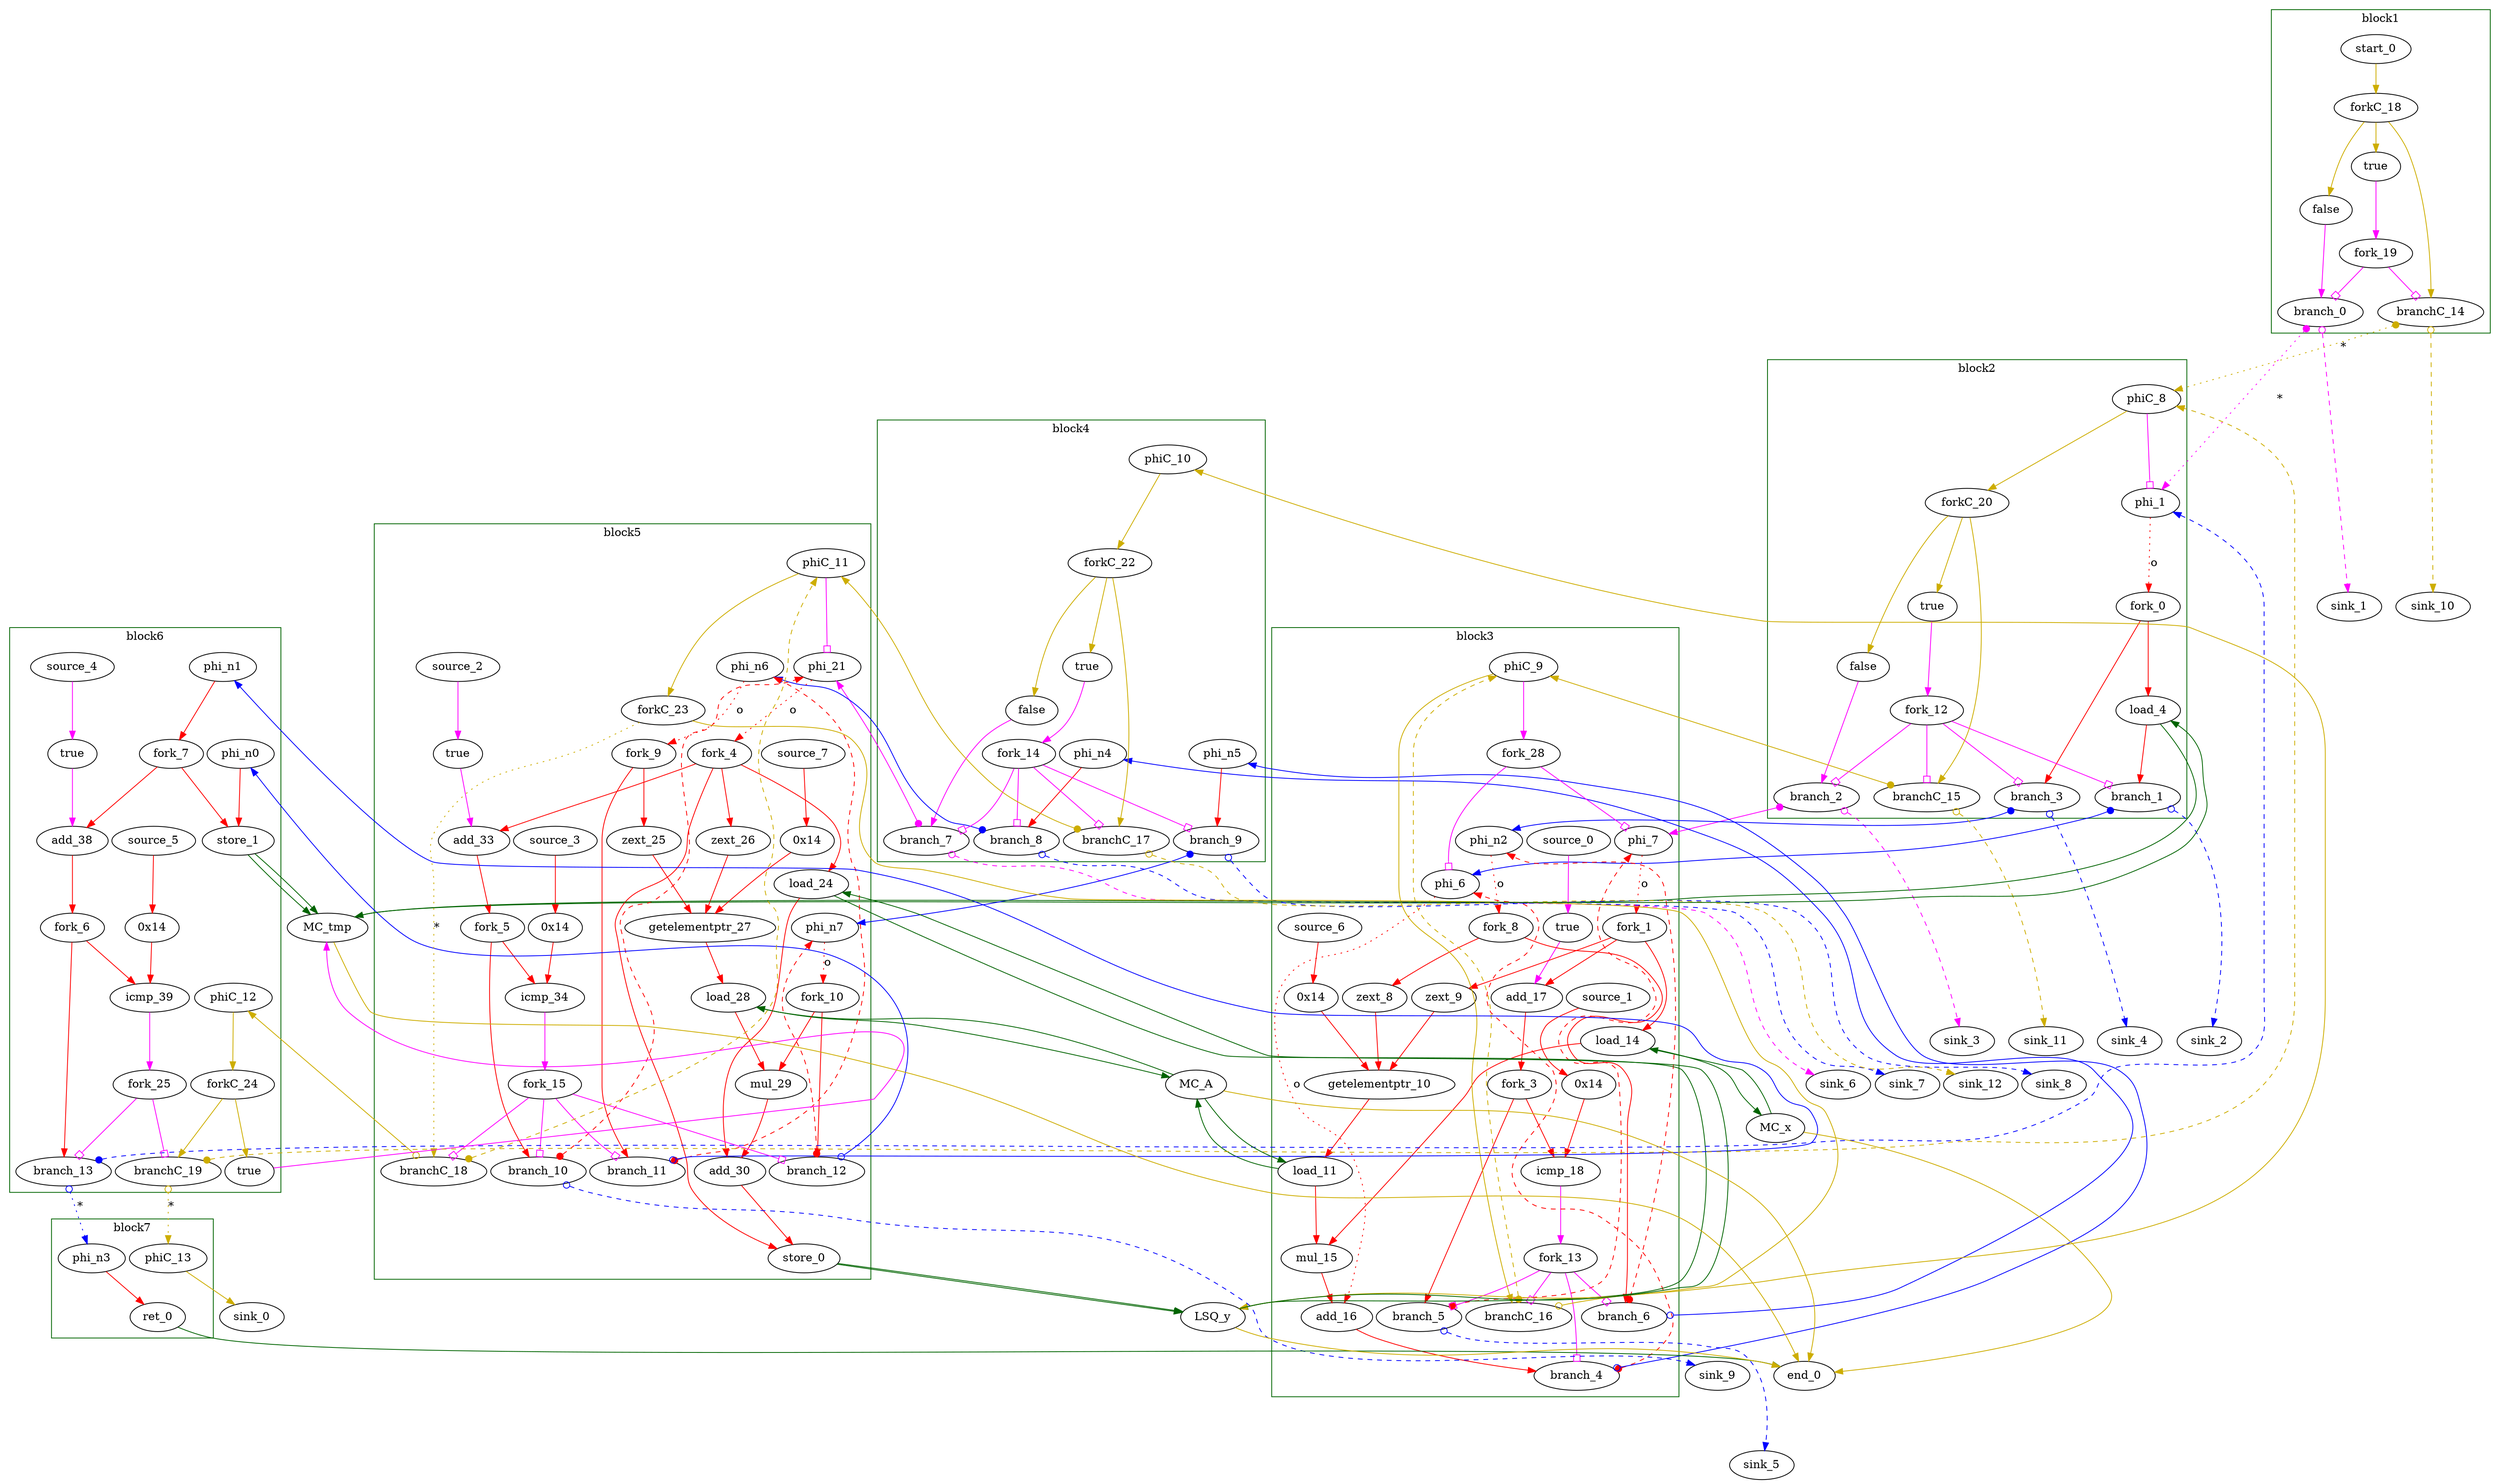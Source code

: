// Number of blocks: 126
// Number of channels: 183
Digraph G {

  // Blocks
subgraph cluster_1 {
color = "darkgreen"
label = "block1"
  brCst_block1 [type=Constant, in="in1:1", out="out1:1", bbID = 1, value="0x1", label=true,  shape=oval];
  cst_0 [type=Constant, in="in1:1", out="out1:1", bbID = 1, value="0x0", label=false,  shape=oval];
  branch_0 [type=Branch, in="in1:1 in2?:1", out="out1+:1 out2-:1", bbID = 1,  shape=oval];
  start_0 [type=Entry, in="in1:0", out="out1:0", bbID = 1,  shape=oval];
  forkC_18 [type=Fork, in="in1:0", out="out1:0 out2:0 out3:0", bbID = 1,  shape=oval];
  branchC_14 [type=Branch, in="in1:0 in2?:1", out="out1+:0 out2-:0", bbID = 1,  shape=oval];
  fork_19 [type=Fork, in="in1:1", out="out1:1 out2:1", bbID = 1,  shape=oval];
}
subgraph cluster_2 {
color = "darkgreen"
label = "block2"
  phi_1 [type=Mux, in="in1?:1 in2:5 in3:5", out="out1:5", delay=1.624, bbID = 2,  shape=oval];
  load_4 [type=Operator, in="in1:32 in2:5", out="out1:32 out2:5", op = "mc_load_op", delay=7.999, latency=2, bbID = 2, portID = 0, offset = 0,  shape=oval];
  brCst_block2 [type=Constant, in="in1:1", out="out1:1", bbID = 2, value="0x1", label=true,  shape=oval];
  cst_1 [type=Constant, in="in1:1", out="out1:1", bbID = 2, value="0x0", label=false,  shape=oval];
  fork_0 [type=Fork, in="in1:5", out="out1:5 out2:5", bbID = 2,  shape=oval];
  branch_1 [type=Branch, in="in1:32 in2?:1", out="out1+:32 out2-:32", bbID = 2,  shape=oval];
  branch_2 [type=Branch, in="in1:1 in2?:1", out="out1+:1 out2-:1", bbID = 2,  shape=oval];
  branch_3 [type=Branch, in="in1:5 in2?:1", out="out1+:5 out2-:5", bbID = 2,  shape=oval];
  fork_12 [type=Fork, in="in1:1", out="out1:1 out2:1 out3:1 out4:1", bbID = 2,  shape=oval];
  phiC_8 [type=CntrlMerge, in="in1:0 in2:0", out="out1:0 out2?:1", bbID = 2,  shape=oval];
  forkC_20 [type=Fork, in="in1:0", out="out1:0 out2:0 out3:0", bbID = 2,  shape=oval];
  branchC_15 [type=Branch, in="in1:0 in2?:1", out="out1+:0 out2-:0", bbID = 2,  shape=oval];
}
subgraph cluster_3 {
color = "darkgreen"
label = "block3"
  phi_6 [type=Mux, in="in1?:1 in2:32 in3:32", out="out1:32", delay=1.624, bbID = 3,  shape=oval];
  phi_7 [type=Mux, in="in1?:1 in2:5 in3:5", out="out1:5", delay=1.624, bbID = 3,  shape=oval];
  zext_8 [type=Operator, in="in1:5", out="out1:5", op = "zext_op", bbID = 3,  shape=oval];
  zext_9 [type=Operator, in="in1:5", out="out1:5", op = "zext_op", bbID = 3,  shape=oval];
  getelementptr_10 [type=Operator, in="in1:32 in2:32 in3:32", out="out1:32", op = "getelementptr_op", delay=8.328, constants=1, bbID = 3,  shape=oval];
  load_11 [type=Operator, in="in1:32 in2:32", out="out1:32 out2:32", op = "mc_load_op", delay=7.999, latency=2, bbID = 3, portID = 0, offset = 0,  shape=oval];
  load_14 [type=Operator, in="in1:32 in2:5", out="out1:32 out2:5", op = "mc_load_op", delay=7.999, latency=2, bbID = 3, portID = 0, offset = 0,  shape=oval];
  mul_15 [type=Operator, in="in1:32 in2:32", out="out1:32", op = "mul_op", latency=4, bbID = 3,  shape=oval];
  add_16 [type=Operator, in="in1:32 in2:32", out="out1:32", op = "add_op", delay=3.146, bbID = 3,  shape=oval];
  cst_2 [type=Constant, in="in1:1", out="out1:1", bbID = 3, value="0x1", label=true,  shape=oval];
  add_17 [type=Operator, in="in1:5 in2:5", out="out1:5", op = "add_op", delay=3.146, bbID = 3,  shape=oval];
  cst_3 [type=Constant, in="in1:5", out="out1:5", bbID = 3, value="0x14", label="0x14",  shape=oval];
  icmp_18 [type=Operator, in="in1:5 in2:5", out="out1:1", op = "icmp_ult_op", delay=3.439, bbID = 3,  shape=oval];
  cst_9 [type=Constant, in="in1:5", out="out1:5", bbID = 3, value="0x14", label="0x14",  shape=oval];
  phi_n2 [type=Merge, in="in1:5 in2:5", out="out1:5", delay=1.624, bbID = 3,  shape=oval];
  fork_1 [type=Fork, in="in1:5", out="out1:5 out2:5 out3:5", bbID = 3,  shape=oval];
  fork_3 [type=Fork, in="in1:5", out="out1:5 out2:5", bbID = 3,  shape=oval];
  fork_8 [type=Fork, in="in1:5", out="out1:5 out2:5", bbID = 3,  shape=oval];
  branch_4 [type=Branch, in="in1:32 in2?:1", out="out1+:32 out2-:32", bbID = 3,  shape=oval];
  branch_5 [type=Branch, in="in1:5 in2?:1", out="out1+:5 out2-:5", bbID = 3,  shape=oval];
  branch_6 [type=Branch, in="in1:5 in2?:1", out="out1+:5 out2-:5", bbID = 3,  shape=oval];
  fork_13 [type=Fork, in="in1:1", out="out1:1 out2:1 out3:1 out4:1", bbID = 3,  shape=oval];
  phiC_9 [type=CntrlMerge, in="in1:0 in2:0", out="out1:0 out2?:1", bbID = 3,  shape=oval];
  branchC_16 [type=Branch, in="in1:0 in2?:1", out="out1+:0 out2-:0", bbID = 3,  shape=oval];
  source_0 [type=Source, out="out1:1", bbID = 3,  shape=oval];
  source_1 [type=Source, out="out1:5", bbID = 3,  shape=oval];
  source_6 [type=Source, out="out1:5", bbID = 3,  shape=oval];
  fork_28 [type=Fork, in="in1:1", out="out1:1 out2:1", bbID = 3,  shape=oval];
}
subgraph cluster_4 {
color = "darkgreen"
label = "block4"
  brCst_block4 [type=Constant, in="in1:1", out="out1:1", bbID = 4, value="0x1", label=true,  shape=oval];
  cst_4 [type=Constant, in="in1:1", out="out1:1", bbID = 4, value="0x0", label=false,  shape=oval];
  phi_n4 [type=Merge, in="in1:5", out="out1:5", bbID = 4,  shape=oval];
  phi_n5 [type=Merge, in="in1:32", out="out1:32", bbID = 4,  shape=oval];
  branch_7 [type=Branch, in="in1:1 in2?:1", out="out1+:1 out2-:1", bbID = 4,  shape=oval];
  branch_8 [type=Branch, in="in1:5 in2?:1", out="out1+:5 out2-:5", bbID = 4,  shape=oval];
  branch_9 [type=Branch, in="in1:32 in2?:1", out="out1+:32 out2-:32", bbID = 4,  shape=oval];
  fork_14 [type=Fork, in="in1:1", out="out1:1 out2:1 out3:1 out4:1", bbID = 4,  shape=oval];
  phiC_10 [type=Merge, in="in1:0", out="out1:0", bbID = 4,  shape=oval];
  forkC_22 [type=Fork, in="in1:0", out="out1:0 out2:0 out3:0", bbID = 4,  shape=oval];
  branchC_17 [type=Branch, in="in1:0 in2?:1", out="out1+:0 out2-:0", bbID = 4,  shape=oval];
}
subgraph cluster_5 {
color = "darkgreen"
label = "block5"
  phi_21 [type=Mux, in="in1?:1 in2:5 in3:5", out="out1:5", delay=1.624, bbID = 5,  shape=oval];
  load_24 [type=Operator, in="in1:32 in2:5", out="out1:32 out2:5", op = "lsq_load_op", delay=7.999, latency=5, bbID = 5, portID = 0, offset = 0,  shape=oval];
  zext_25 [type=Operator, in="in1:5", out="out1:5", op = "zext_op", bbID = 5,  shape=oval];
  zext_26 [type=Operator, in="in1:5", out="out1:5", op = "zext_op", bbID = 5,  shape=oval];
  getelementptr_27 [type=Operator, in="in1:32 in2:32 in3:32", out="out1:32", op = "getelementptr_op", delay=8.328, constants=1, bbID = 5,  shape=oval];
  load_28 [type=Operator, in="in1:32 in2:32", out="out1:32 out2:32", op = "mc_load_op", delay=7.999, latency=2, bbID = 5, portID = 1, offset = 0,  shape=oval];
  mul_29 [type=Operator, in="in1:32 in2:32", out="out1:32", op = "mul_op", latency=4, bbID = 5,  shape=oval];
  add_30 [type=Operator, in="in1:32 in2:32", out="out1:32", op = "add_op", delay=3.146, bbID = 5,  shape=oval];
  store_0 [type=Operator, in="in1:32 in2:5", out="out1:32 out2:5", op = "lsq_store_op", delay=8.058, bbID = 5, portID = 0, offset = 0,  shape=oval];
  cst_5 [type=Constant, in="in1:1", out="out1:1", bbID = 5, value="0x1", label=true,  shape=oval];
  add_33 [type=Operator, in="in1:5 in2:5", out="out1:5", op = "add_op", delay=3.146, bbID = 5,  shape=oval];
  cst_6 [type=Constant, in="in1:5", out="out1:5", bbID = 5, value="0x14", label="0x14",  shape=oval];
  icmp_34 [type=Operator, in="in1:5 in2:5", out="out1:1", op = "icmp_ult_op", delay=3.439, bbID = 5,  shape=oval];
  cst_10 [type=Constant, in="in1:5", out="out1:5", bbID = 5, value="0x14", label="0x14",  shape=oval];
  phi_n6 [type=Merge, in="in1:5 in2:5", out="out1:5", delay=1.624, bbID = 5,  shape=oval];
  phi_n7 [type=Merge, in="in1:32 in2:32", out="out1:32", delay=1.624, bbID = 5,  shape=oval];
  fork_4 [type=Fork, in="in1:5", out="out1:5 out2:5 out3:5 out4:5", bbID = 5,  shape=oval];
  fork_5 [type=Fork, in="in1:5", out="out1:5 out2:5", bbID = 5,  shape=oval];
  fork_9 [type=Fork, in="in1:5", out="out1:5 out2:5", bbID = 5,  shape=oval];
  fork_10 [type=Fork, in="in1:32", out="out1:32 out2:32", bbID = 5,  shape=oval];
  branch_10 [type=Branch, in="in1:5 in2?:1", out="out1+:5 out2-:5", bbID = 5,  shape=oval];
  branch_11 [type=Branch, in="in1:5 in2?:1", out="out1+:5 out2-:5", bbID = 5,  shape=oval];
  branch_12 [type=Branch, in="in1:32 in2?:1", out="out1+:32 out2-:32", bbID = 5,  shape=oval];
  fork_15 [type=Fork, in="in1:1", out="out1:1 out2:1 out3:1 out4:1", bbID = 5,  shape=oval];
  phiC_11 [type=CntrlMerge, in="in1:0 in2:0", out="out1:0 out2?:1", bbID = 5,  shape=oval];
  forkC_23 [type=Fork, in="in1:0", out="out1:0 out2:0", bbID = 5,  shape=oval];
  branchC_18 [type=Branch, in="in1:0 in2?:1", out="out1+:0 out2-:0", bbID = 5,  shape=oval];
  source_2 [type=Source, out="out1:1", bbID = 5,  shape=oval];
  source_3 [type=Source, out="out1:5", bbID = 5,  shape=oval];
  source_7 [type=Source, out="out1:5", bbID = 5,  shape=oval];
}
subgraph cluster_6 {
color = "darkgreen"
label = "block6"
  store_1 [type=Operator, in="in1:32 in2:5", out="out1:32 out2:5", op = "mc_store_op", delay=8.058, bbID = 6, portID = 0, offset = 0,  shape=oval];
  cst_7 [type=Constant, in="in1:1", out="out1:1", bbID = 6, value="0x1", label=true,  shape=oval];
  add_38 [type=Operator, in="in1:5 in2:5", out="out1:5", op = "add_op", delay=3.146, bbID = 6,  shape=oval];
  cst_8 [type=Constant, in="in1:5", out="out1:5", bbID = 6, value="0x14", label="0x14",  shape=oval];
  icmp_39 [type=Operator, in="in1:5 in2:5", out="out1:1", op = "icmp_ult_op", delay=3.439, bbID = 6,  shape=oval];
  phi_n0 [type=Merge, in="in1:32", out="out1:32", bbID = 6,  shape=oval];
  phi_n1 [type=Merge, in="in1:5", out="out1:5", bbID = 6,  shape=oval];
  fork_6 [type=Fork, in="in1:5", out="out1:5 out2:5", bbID = 6,  shape=oval];
  fork_7 [type=Fork, in="in1:5", out="out1:5 out2:5", bbID = 6,  shape=oval];
  branch_13 [type=Branch, in="in1:5 in2?:1", out="out1+:5 out2-:5", bbID = 6,  shape=oval];
  cst_11 [type=Constant, in="in1:1", out="out1:1", bbID = 6, value="0x1", label=true,  shape=oval];
  phiC_12 [type=Merge, in="in1:0", out="out1:0", bbID = 6,  shape=oval];
  forkC_24 [type=Fork, in="in1:0", out="out1:0 out2:0", bbID = 6,  shape=oval];
  branchC_19 [type=Branch, in="in1:0 in2?:1", out="out1+:0 out2-:0", bbID = 6,  shape=oval];
  fork_25 [type=Fork, in="in1:1", out="out1:1 out2:1", bbID = 6,  shape=oval];
  source_4 [type=Source, out="out1:1", bbID = 6,  shape=oval];
  source_5 [type=Source, out="out1:5", bbID = 6,  shape=oval];
}
subgraph cluster_7 {
color = "darkgreen"
label = "block7"
  ret_0 [type=Operator, in="in1:5", out="out1:5", op = "ret_op", bbID = 7,  shape=oval];
  phi_n3 [type=Merge, in="in1:5", out="out1:5", bbID = 7,  shape=oval];
  phiC_13 [type=Merge, in="in1:0", out="out1:0", bbID = 7,  shape=oval];
}
  LSQ_y [type=LSQ, in="in1:0*c0 in2:5*l0a in3:5*s0a in4:32*s0d", out="out1:32*l0d out2:0*e", bbID = 0, memory = "y", bbcount = 1, ldcount = 1, stcount = 1, fifoDepth = 16, numLoads = "{1}", numStores = "{1}", loadOffsets = "{{0;0;0;0;0;0;0;0;0;0;0;0;0;0;0;0}}", storeOffsets = "{{1;0;0;0;0;0;0;0;0;0;0;0;0;0;0;0}}", loadPorts = "{{0;0;0;0;0;0;0;0;0;0;0;0;0;0;0;0}}", storePorts = "{{0;0;0;0;0;0;0;0;0;0;0;0;0;0;0;0}}", ];
  MC_tmp [type=MC, in="in1:32*c0 in2:5*l0a in3:5*s0a in4:32*s0d", out="out1:32*l0d out2:0*e", bbID = 0, memory = "tmp", bbcount = 1, ldcount = 1, stcount = 1, ];
  MC_A [type=MC, in="in1:32*l0a in2:32*l1a", out="out1:32*l0d out2:32*l1d out3:0*e", bbID = 0, memory = "A", bbcount = 0, ldcount = 2, stcount = 0, ];
  MC_x [type=MC, in="in1:5*l0a", out="out1:32*l0d out2:0*e", bbID = 0, memory = "x", bbcount = 0, ldcount = 1, stcount = 0, ];
  end_0 [type=Exit, in="in1:0*e in2:0*e in3:0*e in4:0*e in5:5", out="out1:5", bbID = 0,  shape=oval];
  sink_0 [type=Sink, in="in1:0", bbID = 0,  shape=oval];
  sink_1 [type=Sink, in="in1:1", bbID = 0,  shape=oval];
  sink_2 [type=Sink, in="in1:32", bbID = 0,  shape=oval];
  sink_3 [type=Sink, in="in1:1", bbID = 0,  shape=oval];
  sink_4 [type=Sink, in="in1:5", bbID = 0,  shape=oval];
  sink_5 [type=Sink, in="in1:5", bbID = 0,  shape=oval];
  sink_6 [type=Sink, in="in1:1", bbID = 0,  shape=oval];
  sink_7 [type=Sink, in="in1:5", bbID = 0,  shape=oval];
  sink_8 [type=Sink, in="in1:32", bbID = 0,  shape=oval];
  sink_9 [type=Sink, in="in1:5", bbID = 0,  shape=oval];
  sink_10 [type=Sink, in="in1:0", bbID = 0,  shape=oval];
  sink_11 [type=Sink, in="in1:0", bbID = 0,  shape=oval];
  sink_12 [type=Sink, in="in1:0", bbID = 0,  shape=oval];

  // Channels
  brCst_block1 -> fork_19 [from=out1, to=in1, arrowhead=normal, color=magenta];
  cst_0 -> branch_0 [from=out1, to=in1, arrowhead=normal, color=magenta];
  phi_1 -> fork_0 [from=out1, to=in1, arrowhead=normal, color=red, slots=1, style=dotted, label="o", transparent=true];
  load_4 -> branch_1 [from=out1, to=in1, arrowhead=normal, color=red];
  load_4 -> MC_tmp [from=out2, to=in2, arrowhead=normal, color=darkgreen];
  brCst_block2 -> fork_12 [from=out1, to=in1, arrowhead=normal, color=magenta];
  phi_6 -> add_16 [from=out1, to=in1, arrowhead=normal, color=red, slots=1, style=dotted, label="o", transparent=true];
  cst_1 -> branch_2 [from=out1, to=in1, arrowhead=normal, color=magenta];
  phi_7 -> fork_1 [from=out1, to=in1, arrowhead=normal, color=red, slots=1, style=dotted, label="o", transparent=true];
  zext_8 -> getelementptr_10 [from=out1, to=in1, arrowhead=normal, color=red];
  zext_9 -> getelementptr_10 [from=out1, to=in2, arrowhead=normal, color=red];
  getelementptr_10 -> load_11 [from=out1, to=in2, arrowhead=normal, color=red];
  load_11 -> mul_15 [from=out1, to=in1, arrowhead=normal, color=red];
  load_11 -> MC_A [from=out2, to=in1, arrowhead=normal, color=darkgreen];
  load_14 -> mul_15 [from=out1, to=in2, arrowhead=normal, color=red];
  load_14 -> MC_x [from=out2, to=in1, arrowhead=normal, color=darkgreen];
  mul_15 -> add_16 [from=out1, to=in2, arrowhead=normal, color=red];
  add_16 -> branch_4 [from=out1, to=in1, arrowhead=normal, color=red];
  cst_2 -> add_17 [from=out1, to=in2, arrowhead=normal, color=magenta];
  add_17 -> fork_3 [from=out1, to=in1, arrowhead=normal, color=red];
  cst_3 -> icmp_18 [from=out1, to=in2, arrowhead=normal, color=red];
  icmp_18 -> fork_13 [from=out1, to=in1, arrowhead=normal, color=magenta];
  brCst_block4 -> fork_14 [from=out1, to=in1, arrowhead=normal, color=magenta];
  cst_4 -> branch_7 [from=out1, to=in1, arrowhead=normal, color=magenta];
  phi_21 -> fork_4 [from=out1, to=in1, arrowhead=normal, color=red, slots=1, style=dotted, label="o", transparent=true];
  load_24 -> add_30 [from=out1, to=in1, arrowhead=normal, color=red];
  load_24 -> LSQ_y [from=out2, to=in2, arrowhead=normal, color=darkgreen];
  zext_25 -> getelementptr_27 [from=out1, to=in1, arrowhead=normal, color=red];
  zext_26 -> getelementptr_27 [from=out1, to=in2, arrowhead=normal, color=red];
  getelementptr_27 -> load_28 [from=out1, to=in2, arrowhead=normal, color=red];
  load_28 -> mul_29 [from=out1, to=in1, arrowhead=normal, color=red];
  load_28 -> MC_A [from=out2, to=in2, arrowhead=normal, color=darkgreen];
  mul_29 -> add_30 [from=out1, to=in2, arrowhead=normal, color=red];
  add_30 -> store_0 [from=out1, to=in1, arrowhead=normal, color=red];
  store_0 -> LSQ_y [from=out2, to=in3, arrowhead=normal, color=darkgreen];
  store_0 -> LSQ_y [from=out1, to=in4, arrowhead=normal, color=darkgreen];
  cst_5 -> add_33 [from=out1, to=in2, arrowhead=normal, color=magenta];
  add_33 -> fork_5 [from=out1, to=in1, arrowhead=normal, color=red];
  cst_6 -> icmp_34 [from=out1, to=in2, arrowhead=normal, color=red];
  icmp_34 -> fork_15 [from=out1, to=in1, arrowhead=normal, color=magenta];
  store_1 -> MC_tmp [from=out2, to=in3, arrowhead=normal, color=darkgreen];
  store_1 -> MC_tmp [from=out1, to=in4, arrowhead=normal, color=darkgreen];
  cst_7 -> add_38 [from=out1, to=in2, arrowhead=normal, color=magenta];
  add_38 -> fork_6 [from=out1, to=in1, arrowhead=normal, color=red];
  cst_8 -> icmp_39 [from=out1, to=in2, arrowhead=normal, color=red];
  icmp_39 -> fork_25 [from=out1, to=in1, arrowhead=normal, color=magenta];
  ret_0 -> end_0 [from=out1, to=in5, arrowhead=normal, color=darkgreen];
  cst_9 -> getelementptr_10 [from=out1, to=in3, arrowhead=normal, color=red];
  cst_10 -> getelementptr_27 [from=out1, to=in3, arrowhead=normal, color=red];
  phi_n0 -> store_1 [from=out1, to=in1, arrowhead=normal, color=red];
  phi_n1 -> fork_7 [from=out1, to=in1, arrowhead=normal, color=red];
  phi_n2 -> fork_8 [from=out1, to=in1, arrowhead=normal, color=red, slots=1, style=dotted, label="o", transparent=true];
  phi_n3 -> ret_0 [from=out1, to=in1, arrowhead=normal, color=red];
  phi_n4 -> branch_8 [from=out1, to=in1, arrowhead=normal, color=red];
  phi_n5 -> branch_9 [from=out1, to=in1, arrowhead=normal, color=red];
  phi_n6 -> fork_9 [from=out1, to=in1, arrowhead=normal, color=red, slots=1, style=dotted, label="o", transparent=true];
  phi_n7 -> fork_10 [from=out1, to=in1, arrowhead=normal, color=red, slots=1, style=dotted, label="o", transparent=true];
  fork_0 -> load_4 [from=out1, to=in2, arrowhead=normal, color=red];
  fork_0 -> branch_3 [from=out2, to=in1, arrowhead=normal, color=red];
  fork_1 -> zext_9 [from=out1, to=in1, arrowhead=normal, color=red];
  fork_1 -> load_14 [from=out3, to=in2, arrowhead=normal, color=red];
  fork_1 -> add_17 [from=out2, to=in1, arrowhead=normal, color=red];
  fork_3 -> icmp_18 [from=out1, to=in1, arrowhead=normal, color=red];
  fork_3 -> branch_5 [from=out2, to=in1, arrowhead=normal, color=red];
  fork_4 -> load_24 [from=out3, to=in2, arrowhead=normal, color=red];
  fork_4 -> zext_26 [from=out1, to=in1, arrowhead=normal, color=red];
  fork_4 -> store_0 [from=out4, to=in2, arrowhead=normal, color=red];
  fork_4 -> add_33 [from=out2, to=in1, arrowhead=normal, color=red];
  fork_5 -> icmp_34 [from=out1, to=in1, arrowhead=normal, color=red];
  fork_5 -> branch_10 [from=out2, to=in1, arrowhead=normal, color=red];
  fork_6 -> icmp_39 [from=out1, to=in1, arrowhead=normal, color=red];
  fork_6 -> branch_13 [from=out2, to=in1, arrowhead=normal, color=red];
  fork_7 -> store_1 [from=out1, to=in2, arrowhead=normal, color=red];
  fork_7 -> add_38 [from=out2, to=in1, arrowhead=normal, color=red];
  fork_8 -> zext_8 [from=out1, to=in1, arrowhead=normal, color=red];
  fork_8 -> branch_6 [from=out2, to=in1, arrowhead=normal, color=red];
  fork_9 -> zext_25 [from=out1, to=in1, arrowhead=normal, color=red];
  fork_9 -> branch_11 [from=out2, to=in1, arrowhead=normal, color=red];
  fork_10 -> mul_29 [from=out1, to=in2, arrowhead=normal, color=red];
  fork_10 -> branch_12 [from=out2, to=in1, arrowhead=normal, color=red];
  branch_0 -> phi_1 [from=out1, to=in2, dir=both, arrowtail=dot, arrowhead=normal, color=magenta, slots=1, style=dotted, label="*", transparent=false];
  branch_0 -> sink_1 [from=out2, to=in1, dir=both, arrowtail=odot, arrowhead=normal, color=magenta, style=dashed, minlen = 3];
  branch_1 -> phi_6 [from=out1, to=in2, dir=both, arrowtail=dot, arrowhead=normal, color=blue];
  branch_1 -> sink_2 [from=out2, to=in1, dir=both, arrowtail=odot, arrowhead=normal, color=blue, style=dashed, minlen = 3];
  branch_2 -> phi_7 [from=out1, to=in2, dir=both, arrowtail=dot, arrowhead=normal, color=magenta];
  branch_2 -> sink_3 [from=out2, to=in1, dir=both, arrowtail=odot, arrowhead=normal, color=magenta, style=dashed, minlen = 3];
  branch_3 -> phi_n2 [from=out1, to=in1, dir=both, arrowtail=dot, arrowhead=normal, color=blue];
  branch_3 -> sink_4 [from=out2, to=in1, dir=both, arrowtail=odot, arrowhead=normal, color=blue, style=dashed, minlen = 3];
  fork_12 -> branch_1 [from=out3, to=in2, arrowhead=obox, color=magenta];
  fork_12 -> branch_2 [from=out2, to=in2, arrowhead=obox, color=magenta];
  fork_12 -> branch_3 [from=out1, to=in2, arrowhead=obox, color=magenta];
  fork_12 -> branchC_15 [from=out4, to=in2, arrowhead=obox, color=magenta];
  branch_4 -> phi_6 [from=out1, to=in3, dir=both, arrowtail=dot, arrowhead=normal, color=red, constraint=false, style=dashed, minlen = 3];
  branch_4 -> phi_n5 [from=out2, to=in1, dir=both, arrowtail=odot, arrowhead=normal, color=blue];
  branch_5 -> phi_7 [from=out1, to=in3, dir=both, arrowtail=dot, arrowhead=normal, color=red, constraint=false, style=dashed, minlen = 3];
  branch_5 -> sink_5 [from=out2, to=in1, dir=both, arrowtail=odot, arrowhead=normal, color=blue, style=dashed, minlen = 3];
  branch_6 -> phi_n2 [from=out1, to=in2, dir=both, arrowtail=dot, arrowhead=normal, color=red, constraint=false, style=dashed, minlen = 3];
  branch_6 -> phi_n4 [from=out2, to=in1, dir=both, arrowtail=odot, arrowhead=normal, color=blue];
  fork_13 -> branch_4 [from=out3, to=in2, arrowhead=obox, color=magenta];
  fork_13 -> branch_5 [from=out2, to=in2, arrowhead=obox, color=magenta];
  fork_13 -> branch_6 [from=out1, to=in2, arrowhead=obox, color=magenta];
  fork_13 -> branchC_16 [from=out4, to=in2, arrowhead=obox, color=magenta];
  branch_7 -> phi_21 [from=out1, to=in2, dir=both, arrowtail=dot, arrowhead=normal, color=magenta];
  branch_7 -> sink_6 [from=out2, to=in1, dir=both, arrowtail=odot, arrowhead=normal, color=magenta, style=dashed, minlen = 3];
  branch_8 -> phi_n6 [from=out1, to=in1, dir=both, arrowtail=dot, arrowhead=normal, color=blue];
  branch_8 -> sink_7 [from=out2, to=in1, dir=both, arrowtail=odot, arrowhead=normal, color=blue, style=dashed, minlen = 3];
  branch_9 -> phi_n7 [from=out1, to=in1, dir=both, arrowtail=dot, arrowhead=normal, color=blue];
  branch_9 -> sink_8 [from=out2, to=in1, dir=both, arrowtail=odot, arrowhead=normal, color=blue, style=dashed, minlen = 3];
  fork_14 -> branch_7 [from=out3, to=in2, arrowhead=obox, color=magenta];
  fork_14 -> branch_8 [from=out2, to=in2, arrowhead=obox, color=magenta];
  fork_14 -> branch_9 [from=out1, to=in2, arrowhead=obox, color=magenta];
  fork_14 -> branchC_17 [from=out4, to=in2, arrowhead=obox, color=magenta];
  branch_10 -> phi_21 [from=out1, to=in3, dir=both, arrowtail=dot, arrowhead=normal, color=red, constraint=false, style=dashed, minlen = 3];
  branch_10 -> sink_9 [from=out2, to=in1, dir=both, arrowtail=odot, arrowhead=normal, color=blue, style=dashed, minlen = 3];
  branch_11 -> phi_n1 [from=out2, to=in1, dir=both, arrowtail=odot, arrowhead=normal, color=blue];
  branch_11 -> phi_n6 [from=out1, to=in2, dir=both, arrowtail=dot, arrowhead=normal, color=red, constraint=false, style=dashed, minlen = 3];
  branch_12 -> phi_n0 [from=out2, to=in1, dir=both, arrowtail=odot, arrowhead=normal, color=blue];
  branch_12 -> phi_n7 [from=out1, to=in2, dir=both, arrowtail=dot, arrowhead=normal, color=red, constraint=false, style=dashed, minlen = 3];
  fork_15 -> branch_10 [from=out3, to=in2, arrowhead=obox, color=magenta];
  fork_15 -> branch_11 [from=out2, to=in2, arrowhead=obox, color=magenta];
  fork_15 -> branch_12 [from=out1, to=in2, arrowhead=obox, color=magenta];
  fork_15 -> branchC_18 [from=out4, to=in2, arrowhead=obox, color=magenta];
  branch_13 -> phi_1 [from=out1, to=in3, dir=both, arrowtail=dot, arrowhead=normal, color=blue, style=dashed, minlen = 3];
  branch_13 -> phi_n3 [from=out2, to=in1, dir=both, arrowtail=odot, arrowhead=normal, color=blue, slots=1, style=dotted, label="*", transparent=false];
  LSQ_y -> load_24 [from=out1, to=in1, arrowhead=normal, color=darkgreen];
  LSQ_y -> end_0 [from=out2, to=in1, arrowhead=normal, color=gold3];
  MC_tmp -> load_4 [from=out1, to=in1, arrowhead=normal, color=darkgreen];
  MC_tmp -> end_0 [from=out2, to=in2, arrowhead=normal, color=gold3];
  MC_A -> load_11 [from=out1, to=in1, arrowhead=normal, color=darkgreen];
  MC_A -> load_28 [from=out2, to=in1, arrowhead=normal, color=darkgreen];
  MC_A -> end_0 [from=out3, to=in3, arrowhead=normal, color=gold3];
  MC_x -> load_14 [from=out1, to=in1, arrowhead=normal, color=darkgreen];
  MC_x -> end_0 [from=out2, to=in4, arrowhead=normal, color=gold3];
  cst_11 -> MC_tmp [from=out1, to=in1, arrowhead=normal, color=magenta];
  start_0 -> forkC_18 [from=out1, to=in1, arrowhead=normal, color=gold3];
  forkC_18 -> brCst_block1 [from=out3, to=in1, arrowhead=normal, color=gold3];
  forkC_18 -> cst_0 [from=out1, to=in1, arrowhead=normal, color=gold3];
  forkC_18 -> branchC_14 [from=out2, to=in1, arrowhead=normal, color=gold3];
  branchC_14 -> phiC_8 [from=out1, to=in1, dir=both, arrowtail=dot, arrowhead=normal, color=gold3, slots=1, style=dotted, label="*", transparent=false];
  branchC_14 -> sink_10 [from=out2, to=in1, dir=both, arrowtail=odot, arrowhead=normal, color=gold3, style=dashed, minlen = 3];
  fork_19 -> branch_0 [from=out1, to=in2, arrowhead=obox, color=magenta];
  fork_19 -> branchC_14 [from=out2, to=in2, arrowhead=obox, color=magenta];
  phiC_8 -> phi_1 [from=out2, to=in1, arrowhead=obox, color=magenta];
  phiC_8 -> forkC_20 [from=out1, to=in1, arrowhead=normal, color=gold3];
  forkC_20 -> brCst_block2 [from=out3, to=in1, arrowhead=normal, color=gold3];
  forkC_20 -> cst_1 [from=out1, to=in1, arrowhead=normal, color=gold3];
  forkC_20 -> branchC_15 [from=out2, to=in1, arrowhead=normal, color=gold3];
  branchC_15 -> phiC_9 [from=out1, to=in1, dir=both, arrowtail=dot, arrowhead=normal, color=gold3];
  branchC_15 -> sink_11 [from=out2, to=in1, dir=both, arrowtail=odot, arrowhead=normal, color=gold3, style=dashed, minlen = 3];
  phiC_9 -> branchC_16 [from=out1, to=in1, arrowhead=normal, color=gold3];
  phiC_9 -> fork_28 [from=out2, to=in1, arrowhead=normal, color=magenta];
  branchC_16 -> phiC_9 [from=out1, to=in2, dir=both, arrowtail=dot, arrowhead=normal, color=gold3, constraint=false, style=dashed, minlen = 3];
  branchC_16 -> phiC_10 [from=out2, to=in1, dir=both, arrowtail=odot, arrowhead=normal, color=gold3];
  phiC_10 -> forkC_22 [from=out1, to=in1, arrowhead=normal, color=gold3];
  forkC_22 -> brCst_block4 [from=out3, to=in1, arrowhead=normal, color=gold3];
  forkC_22 -> cst_4 [from=out1, to=in1, arrowhead=normal, color=gold3];
  forkC_22 -> branchC_17 [from=out2, to=in1, arrowhead=normal, color=gold3];
  branchC_17 -> phiC_11 [from=out1, to=in1, dir=both, arrowtail=dot, arrowhead=normal, color=gold3];
  branchC_17 -> sink_12 [from=out2, to=in1, dir=both, arrowtail=odot, arrowhead=normal, color=gold3, style=dashed, minlen = 3];
  phiC_11 -> phi_21 [from=out2, to=in1, arrowhead=obox, color=magenta];
  phiC_11 -> forkC_23 [from=out1, to=in1, arrowhead=normal, color=gold3];
  forkC_23 -> LSQ_y [from=out1, to=in1, arrowhead=normal, color=gold3];
  forkC_23 -> branchC_18 [from=out2, to=in1, arrowhead=normal, color=gold3, slots=1, style=dotted, label="*", transparent=false];
  branchC_18 -> phiC_11 [from=out1, to=in2, dir=both, arrowtail=dot, arrowhead=normal, color=gold3, constraint=false, style=dashed, minlen = 3];
  branchC_18 -> phiC_12 [from=out2, to=in1, dir=both, arrowtail=odot, arrowhead=normal, color=gold3];
  phiC_12 -> forkC_24 [from=out1, to=in1, arrowhead=normal, color=gold3];
  forkC_24 -> cst_11 [from=out1, to=in1, arrowhead=normal, color=gold3];
  forkC_24 -> branchC_19 [from=out2, to=in1, arrowhead=normal, color=gold3];
  branchC_19 -> phiC_8 [from=out1, to=in2, dir=both, arrowtail=dot, arrowhead=normal, color=gold3, style=dashed, minlen = 3];
  branchC_19 -> phiC_13 [from=out2, to=in1, dir=both, arrowtail=odot, arrowhead=normal, color=gold3, slots=1, style=dotted, label="*", transparent=false];
  fork_25 -> branch_13 [from=out1, to=in2, arrowhead=obox, color=magenta];
  fork_25 -> branchC_19 [from=out2, to=in2, arrowhead=obox, color=magenta];
  phiC_13 -> sink_0 [from=out1, to=in1, arrowhead=normal, color=gold3];
  source_0 -> cst_2 [from=out1, to=in1, arrowhead=normal, color=magenta];
  source_1 -> cst_3 [from=out1, to=in1, arrowhead=normal, color=red];
  source_2 -> cst_5 [from=out1, to=in1, arrowhead=normal, color=magenta];
  source_3 -> cst_6 [from=out1, to=in1, arrowhead=normal, color=red];
  source_4 -> cst_7 [from=out1, to=in1, arrowhead=normal, color=magenta];
  source_5 -> cst_8 [from=out1, to=in1, arrowhead=normal, color=red];
  source_6 -> cst_9 [from=out1, to=in1, arrowhead=normal, color=red];
  source_7 -> cst_10 [from=out1, to=in1, arrowhead=normal, color=red];
  fork_28 -> phi_6 [from=out1, to=in1, arrowhead=obox, color=magenta];
  fork_28 -> phi_7 [from=out2, to=in1, arrowhead=obox, color=magenta];
}
